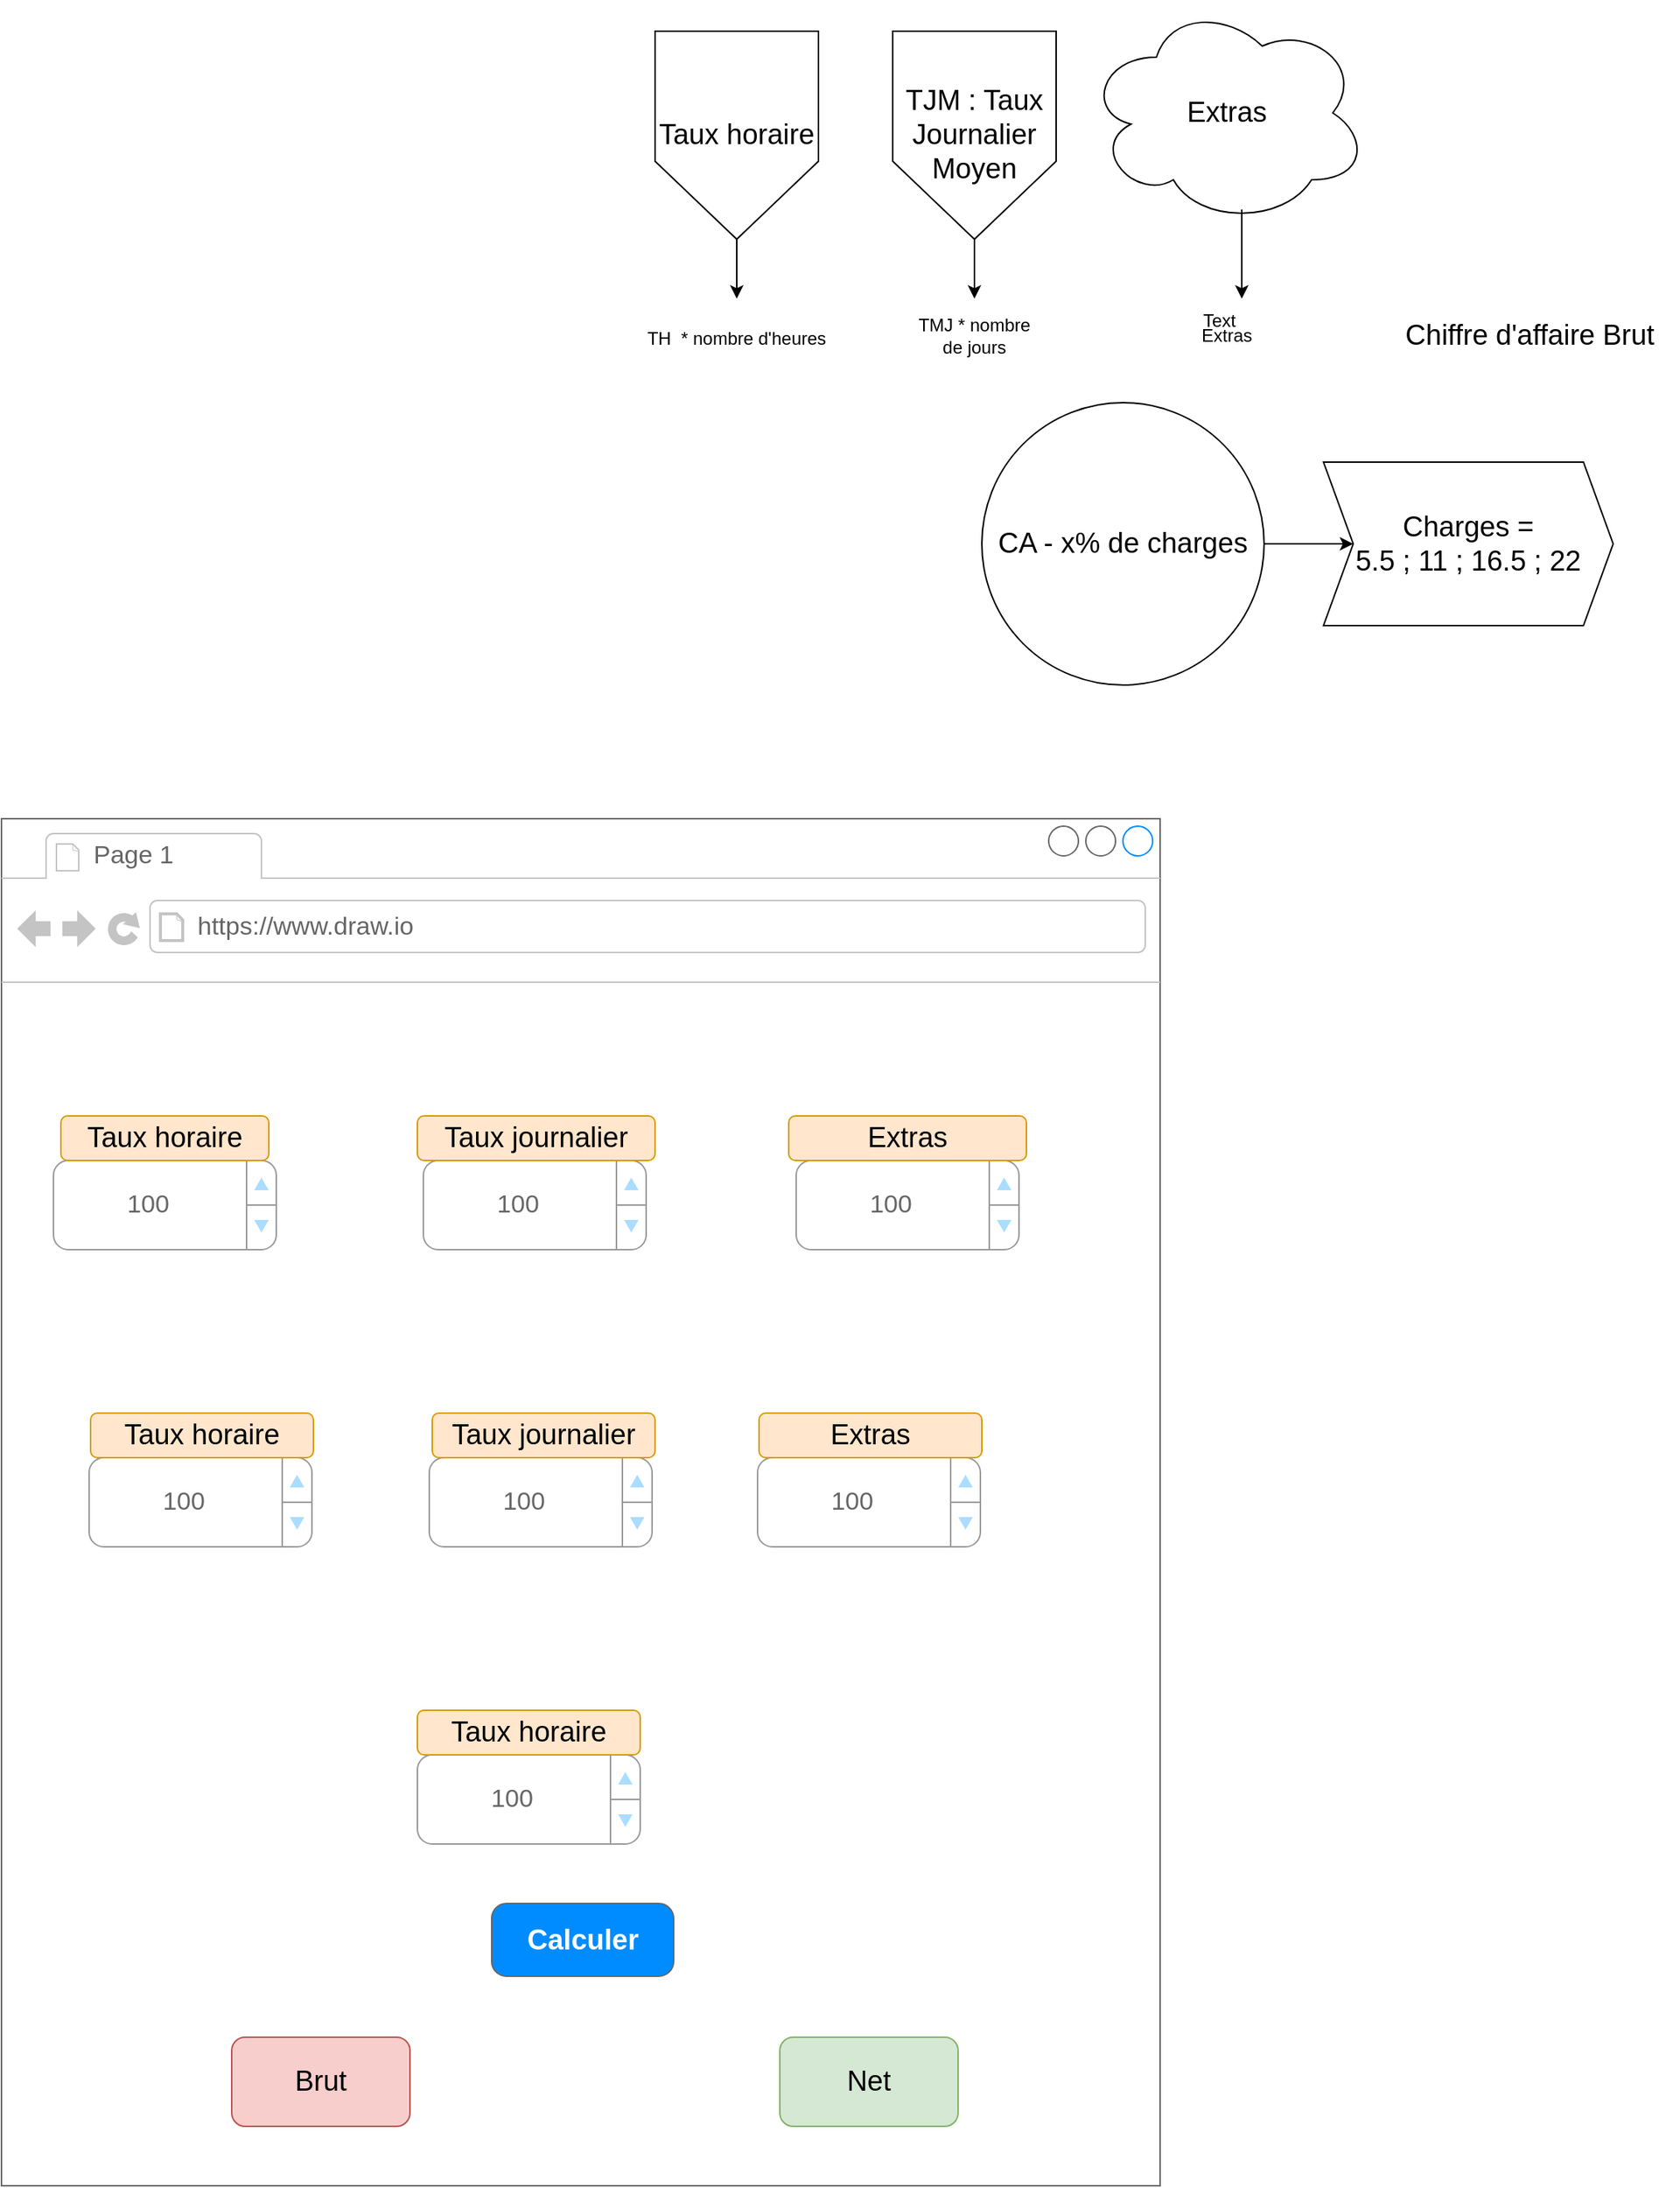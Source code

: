 <mxfile version="20.0.3" type="device"><diagram id="GHDfCqZXKOIC8bTco_nb" name="Page-1"><mxGraphModel dx="1631" dy="422" grid="1" gridSize="10" guides="1" tooltips="1" connect="1" arrows="1" fold="1" page="1" pageScale="1" pageWidth="827" pageHeight="1169" math="0" shadow="0"><root><mxCell id="0"/><mxCell id="1" parent="0"/><mxCell id="wncy-UA-HYD7It_eNpee-3" value="" style="strokeWidth=1;shadow=0;dashed=0;align=center;html=1;shape=mxgraph.mockup.containers.browserWindow;rSize=0;strokeColor=#666666;strokeColor2=#008cff;strokeColor3=#c4c4c4;mainText=,;recursiveResize=0;" vertex="1" parent="1"><mxGeometry x="-430" y="550" width="780" height="920" as="geometry"/></mxCell><mxCell id="wncy-UA-HYD7It_eNpee-4" value="Page 1" style="strokeWidth=1;shadow=0;dashed=0;align=center;html=1;shape=mxgraph.mockup.containers.anchor;fontSize=17;fontColor=#666666;align=left;" vertex="1" parent="wncy-UA-HYD7It_eNpee-3"><mxGeometry x="60" y="12" width="110" height="26" as="geometry"/></mxCell><mxCell id="wncy-UA-HYD7It_eNpee-5" value="https://www.draw.io" style="strokeWidth=1;shadow=0;dashed=0;align=center;html=1;shape=mxgraph.mockup.containers.anchor;rSize=0;fontSize=17;fontColor=#666666;align=left;" vertex="1" parent="wncy-UA-HYD7It_eNpee-3"><mxGeometry x="130" y="60" width="250" height="26" as="geometry"/></mxCell><mxCell id="wncy-UA-HYD7It_eNpee-6" value="&lt;table cellpadding=&quot;0&quot; cellspacing=&quot;0&quot; style=&quot;width:100%;height:100%;&quot;&gt;&lt;tr&gt;&lt;td style=&quot;width:85%&quot;&gt;100&lt;/td&gt;&lt;td style=&quot;width:15%&quot;&gt;&lt;/td&gt;&lt;/tr&gt;&lt;/table&gt;" style="strokeWidth=1;shadow=0;dashed=0;align=center;html=1;shape=mxgraph.mockup.forms.spinner;strokeColor=#999999;spinLayout=right;spinStyle=normal;adjStyle=triangle;fillColor=#aaddff;fontSize=17;fontColor=#666666;mainText=;html=1;overflow=fill;" vertex="1" parent="wncy-UA-HYD7It_eNpee-3"><mxGeometry x="35" y="230" width="150" height="60" as="geometry"/></mxCell><mxCell id="wncy-UA-HYD7It_eNpee-7" value="&lt;font style=&quot;font-size: 19px;&quot;&gt;Taux horaire&lt;/font&gt;" style="text;html=1;strokeColor=#d79b00;fillColor=#ffe6cc;align=center;verticalAlign=middle;whiteSpace=wrap;rounded=1;" vertex="1" parent="wncy-UA-HYD7It_eNpee-3"><mxGeometry x="40" y="200" width="140" height="30" as="geometry"/></mxCell><mxCell id="wncy-UA-HYD7It_eNpee-8" value="" style="shape=image;html=1;verticalAlign=top;verticalLabelPosition=bottom;labelBackgroundColor=#ffffff;imageAspect=0;aspect=fixed;image=https://cdn0.iconfinder.com/data/icons/google-material-design-3-0/48/ic_euro_symbol_48px-128.png" vertex="1" parent="wncy-UA-HYD7It_eNpee-3"><mxGeometry x="185" y="230" width="60" height="60" as="geometry"/></mxCell><mxCell id="wncy-UA-HYD7It_eNpee-40" value="&lt;table cellpadding=&quot;0&quot; cellspacing=&quot;0&quot; style=&quot;width:100%;height:100%;&quot;&gt;&lt;tr&gt;&lt;td style=&quot;width:85%&quot;&gt;100&lt;/td&gt;&lt;td style=&quot;width:15%&quot;&gt;&lt;/td&gt;&lt;/tr&gt;&lt;/table&gt;" style="strokeWidth=1;shadow=0;dashed=0;align=center;html=1;shape=mxgraph.mockup.forms.spinner;strokeColor=#999999;spinLayout=right;spinStyle=normal;adjStyle=triangle;fillColor=#aaddff;fontSize=17;fontColor=#666666;mainText=;html=1;overflow=fill;" vertex="1" parent="wncy-UA-HYD7It_eNpee-3"><mxGeometry x="284" y="230" width="150" height="60" as="geometry"/></mxCell><mxCell id="wncy-UA-HYD7It_eNpee-41" value="&lt;font style=&quot;font-size: 19px;&quot;&gt;Taux journalier&lt;/font&gt;" style="text;html=1;strokeColor=#d79b00;fillColor=#ffe6cc;align=center;verticalAlign=middle;whiteSpace=wrap;rounded=1;" vertex="1" parent="wncy-UA-HYD7It_eNpee-3"><mxGeometry x="280" y="200" width="160" height="30" as="geometry"/></mxCell><mxCell id="wncy-UA-HYD7It_eNpee-42" value="" style="shape=image;html=1;verticalAlign=top;verticalLabelPosition=bottom;labelBackgroundColor=#ffffff;imageAspect=0;aspect=fixed;image=https://cdn0.iconfinder.com/data/icons/google-material-design-3-0/48/ic_euro_symbol_48px-128.png" vertex="1" parent="wncy-UA-HYD7It_eNpee-3"><mxGeometry x="434" y="230" width="60" height="60" as="geometry"/></mxCell><mxCell id="wncy-UA-HYD7It_eNpee-43" value="&lt;table cellpadding=&quot;0&quot; cellspacing=&quot;0&quot; style=&quot;width:100%;height:100%;&quot;&gt;&lt;tr&gt;&lt;td style=&quot;width:85%&quot;&gt;100&lt;/td&gt;&lt;td style=&quot;width:15%&quot;&gt;&lt;/td&gt;&lt;/tr&gt;&lt;/table&gt;" style="strokeWidth=1;shadow=0;dashed=0;align=center;html=1;shape=mxgraph.mockup.forms.spinner;strokeColor=#999999;spinLayout=right;spinStyle=normal;adjStyle=triangle;fillColor=#aaddff;fontSize=17;fontColor=#666666;mainText=;html=1;overflow=fill;" vertex="1" parent="wncy-UA-HYD7It_eNpee-3"><mxGeometry x="535" y="230" width="150" height="60" as="geometry"/></mxCell><mxCell id="wncy-UA-HYD7It_eNpee-44" value="&lt;font style=&quot;font-size: 19px;&quot;&gt;Extras&lt;/font&gt;" style="text;html=1;strokeColor=#d79b00;fillColor=#ffe6cc;align=center;verticalAlign=middle;whiteSpace=wrap;rounded=1;" vertex="1" parent="wncy-UA-HYD7It_eNpee-3"><mxGeometry x="530" y="200" width="160" height="30" as="geometry"/></mxCell><mxCell id="wncy-UA-HYD7It_eNpee-45" value="" style="shape=image;html=1;verticalAlign=top;verticalLabelPosition=bottom;labelBackgroundColor=#ffffff;imageAspect=0;aspect=fixed;image=https://cdn0.iconfinder.com/data/icons/google-material-design-3-0/48/ic_euro_symbol_48px-128.png" vertex="1" parent="wncy-UA-HYD7It_eNpee-3"><mxGeometry x="685" y="230" width="60" height="60" as="geometry"/></mxCell><mxCell id="wncy-UA-HYD7It_eNpee-49" value="&lt;table cellpadding=&quot;0&quot; cellspacing=&quot;0&quot; style=&quot;width:100%;height:100%;&quot;&gt;&lt;tr&gt;&lt;td style=&quot;width:85%&quot;&gt;100&lt;/td&gt;&lt;td style=&quot;width:15%&quot;&gt;&lt;/td&gt;&lt;/tr&gt;&lt;/table&gt;" style="strokeWidth=1;shadow=0;dashed=0;align=center;html=1;shape=mxgraph.mockup.forms.spinner;strokeColor=#999999;spinLayout=right;spinStyle=normal;adjStyle=triangle;fillColor=#aaddff;fontSize=17;fontColor=#666666;mainText=;html=1;overflow=fill;" vertex="1" parent="wncy-UA-HYD7It_eNpee-3"><mxGeometry x="59" y="430" width="150" height="60" as="geometry"/></mxCell><mxCell id="wncy-UA-HYD7It_eNpee-50" value="&lt;font style=&quot;font-size: 19px;&quot;&gt;Taux horaire&lt;/font&gt;" style="text;html=1;strokeColor=#d79b00;fillColor=#ffe6cc;align=center;verticalAlign=middle;whiteSpace=wrap;rounded=1;" vertex="1" parent="wncy-UA-HYD7It_eNpee-3"><mxGeometry x="60" y="400" width="150" height="30" as="geometry"/></mxCell><mxCell id="wncy-UA-HYD7It_eNpee-52" value="&lt;table cellpadding=&quot;0&quot; cellspacing=&quot;0&quot; style=&quot;width:100%;height:100%;&quot;&gt;&lt;tr&gt;&lt;td style=&quot;width:85%&quot;&gt;100&lt;/td&gt;&lt;td style=&quot;width:15%&quot;&gt;&lt;/td&gt;&lt;/tr&gt;&lt;/table&gt;" style="strokeWidth=1;shadow=0;dashed=0;align=center;html=1;shape=mxgraph.mockup.forms.spinner;strokeColor=#999999;spinLayout=right;spinStyle=normal;adjStyle=triangle;fillColor=#aaddff;fontSize=17;fontColor=#666666;mainText=;html=1;overflow=fill;" vertex="1" parent="wncy-UA-HYD7It_eNpee-3"><mxGeometry x="288" y="430" width="150" height="60" as="geometry"/></mxCell><mxCell id="wncy-UA-HYD7It_eNpee-53" value="&lt;font style=&quot;font-size: 19px;&quot;&gt;Taux journalier&lt;/font&gt;" style="text;html=1;strokeColor=#d79b00;fillColor=#ffe6cc;align=center;verticalAlign=middle;whiteSpace=wrap;rounded=1;" vertex="1" parent="wncy-UA-HYD7It_eNpee-3"><mxGeometry x="290" y="400" width="150" height="30" as="geometry"/></mxCell><mxCell id="wncy-UA-HYD7It_eNpee-55" value="&lt;table cellpadding=&quot;0&quot; cellspacing=&quot;0&quot; style=&quot;width:100%;height:100%;&quot;&gt;&lt;tr&gt;&lt;td style=&quot;width:85%&quot;&gt;100&lt;/td&gt;&lt;td style=&quot;width:15%&quot;&gt;&lt;/td&gt;&lt;/tr&gt;&lt;/table&gt;" style="strokeWidth=1;shadow=0;dashed=0;align=center;html=1;shape=mxgraph.mockup.forms.spinner;strokeColor=#999999;spinLayout=right;spinStyle=normal;adjStyle=triangle;fillColor=#aaddff;fontSize=17;fontColor=#666666;mainText=;html=1;overflow=fill;" vertex="1" parent="wncy-UA-HYD7It_eNpee-3"><mxGeometry x="509" y="430" width="150" height="60" as="geometry"/></mxCell><mxCell id="wncy-UA-HYD7It_eNpee-56" value="&lt;font style=&quot;font-size: 19px;&quot;&gt;Extras&lt;/font&gt;" style="text;html=1;strokeColor=#d79b00;fillColor=#ffe6cc;align=center;verticalAlign=middle;whiteSpace=wrap;rounded=1;" vertex="1" parent="wncy-UA-HYD7It_eNpee-3"><mxGeometry x="510" y="400" width="150" height="30" as="geometry"/></mxCell><mxCell id="wncy-UA-HYD7It_eNpee-58" value="&lt;table cellpadding=&quot;0&quot; cellspacing=&quot;0&quot; style=&quot;width:100%;height:100%;&quot;&gt;&lt;tr&gt;&lt;td style=&quot;width:85%&quot;&gt;100&lt;/td&gt;&lt;td style=&quot;width:15%&quot;&gt;&lt;/td&gt;&lt;/tr&gt;&lt;/table&gt;" style="strokeWidth=1;shadow=0;dashed=0;align=center;html=1;shape=mxgraph.mockup.forms.spinner;strokeColor=#999999;spinLayout=right;spinStyle=normal;adjStyle=triangle;fillColor=#aaddff;fontSize=17;fontColor=#666666;mainText=;html=1;overflow=fill;" vertex="1" parent="wncy-UA-HYD7It_eNpee-3"><mxGeometry x="280" y="630" width="150" height="60" as="geometry"/></mxCell><mxCell id="wncy-UA-HYD7It_eNpee-59" value="&lt;font style=&quot;font-size: 19px;&quot;&gt;Taux horaire&lt;/font&gt;" style="text;html=1;strokeColor=#d79b00;fillColor=#ffe6cc;align=center;verticalAlign=middle;whiteSpace=wrap;rounded=1;" vertex="1" parent="wncy-UA-HYD7It_eNpee-3"><mxGeometry x="280" y="600" width="150" height="30" as="geometry"/></mxCell><mxCell id="wncy-UA-HYD7It_eNpee-60" value="" style="shape=image;html=1;verticalAlign=top;verticalLabelPosition=bottom;labelBackgroundColor=#ffffff;imageAspect=0;aspect=fixed;image=https://cdn0.iconfinder.com/data/icons/google-material-design-3-0/48/ic_euro_symbol_48px-128.png" vertex="1" parent="wncy-UA-HYD7It_eNpee-3"><mxGeometry x="430" y="630" width="60" height="60" as="geometry"/></mxCell><mxCell id="wncy-UA-HYD7It_eNpee-73" value="&lt;font style=&quot;font-size: 19px;&quot;&gt;Calculer&lt;/font&gt;" style="strokeWidth=1;shadow=0;dashed=0;align=center;html=1;shape=mxgraph.mockup.buttons.button;strokeColor=#666666;fontColor=#ffffff;mainText=;buttonStyle=round;fontSize=17;fontStyle=1;fillColor=#008cff;whiteSpace=wrap;" vertex="1" parent="wncy-UA-HYD7It_eNpee-3"><mxGeometry x="330" y="730" width="122.5" height="49" as="geometry"/></mxCell><mxCell id="wncy-UA-HYD7It_eNpee-74" value="Brut" style="rounded=1;whiteSpace=wrap;html=1;fontSize=19;fillColor=#f8cecc;strokeColor=#b85450;" vertex="1" parent="wncy-UA-HYD7It_eNpee-3"><mxGeometry x="155" y="820" width="120" height="60" as="geometry"/></mxCell><mxCell id="wncy-UA-HYD7It_eNpee-75" value="Net" style="rounded=1;whiteSpace=wrap;html=1;fontSize=19;fillColor=#d5e8d4;strokeColor=#82b366;" vertex="1" parent="wncy-UA-HYD7It_eNpee-3"><mxGeometry x="524" y="820" width="120" height="60" as="geometry"/></mxCell><mxCell id="wncy-UA-HYD7It_eNpee-9" value="&lt;font style=&quot;font-size: 19px; line-height: 1.2;&quot;&gt;Taux horaire&lt;/font&gt;" style="shape=offPageConnector;whiteSpace=wrap;html=1;" vertex="1" parent="1"><mxGeometry x="10" y="20" width="110" height="140" as="geometry"/></mxCell><mxCell id="wncy-UA-HYD7It_eNpee-10" value="&lt;font style=&quot;font-size: 19px;&quot;&gt;TJM : Taux Journalier Moyen&lt;/font&gt;" style="shape=offPageConnector;whiteSpace=wrap;html=1;" vertex="1" parent="1"><mxGeometry x="170" y="20" width="110" height="140" as="geometry"/></mxCell><mxCell id="wncy-UA-HYD7It_eNpee-12" value="&lt;font style=&quot;font-size: 19px;&quot;&gt;Extras&lt;/font&gt;" style="ellipse;shape=cloud;whiteSpace=wrap;html=1;" vertex="1" parent="1"><mxGeometry x="300" width="190" height="150" as="geometry"/></mxCell><mxCell id="wncy-UA-HYD7It_eNpee-15" value="" style="endArrow=classic;html=1;rounded=0;fontSize=19;exitX=0.5;exitY=1;exitDx=0;exitDy=0;" edge="1" parent="1" source="wncy-UA-HYD7It_eNpee-9"><mxGeometry width="50" height="50" relative="1" as="geometry"><mxPoint x="60" y="170" as="sourcePoint"/><mxPoint x="65" y="200" as="targetPoint"/></mxGeometry></mxCell><mxCell id="wncy-UA-HYD7It_eNpee-16" value="" style="endArrow=classic;html=1;rounded=0;fontSize=19;exitX=0.5;exitY=1;exitDx=0;exitDy=0;" edge="1" parent="1" source="wncy-UA-HYD7It_eNpee-10"><mxGeometry width="50" height="50" relative="1" as="geometry"><mxPoint x="70" y="180" as="sourcePoint"/><mxPoint x="225" y="200" as="targetPoint"/></mxGeometry></mxCell><mxCell id="wncy-UA-HYD7It_eNpee-17" value="" style="endArrow=classic;html=1;rounded=0;fontSize=19;" edge="1" parent="1"><mxGeometry width="50" height="50" relative="1" as="geometry"><mxPoint x="405" y="140" as="sourcePoint"/><mxPoint x="405" y="200" as="targetPoint"/></mxGeometry></mxCell><mxCell id="wncy-UA-HYD7It_eNpee-18" value="&lt;font style=&quot;font-size: 12px;&quot;&gt;TH&amp;nbsp; * nombre d'heures&lt;/font&gt;" style="text;html=1;strokeColor=none;fillColor=none;align=center;verticalAlign=middle;whiteSpace=wrap;rounded=0;fontSize=19;" vertex="1" parent="1"><mxGeometry y="210" width="130" height="30" as="geometry"/></mxCell><mxCell id="wncy-UA-HYD7It_eNpee-19" value="TMJ * nombre de jours" style="text;html=1;strokeColor=none;fillColor=none;align=center;verticalAlign=middle;whiteSpace=wrap;rounded=0;fontSize=12;" vertex="1" parent="1"><mxGeometry x="180" y="210" width="90" height="30" as="geometry"/></mxCell><mxCell id="wncy-UA-HYD7It_eNpee-20" value="Extras" style="text;html=1;strokeColor=none;fillColor=none;align=center;verticalAlign=middle;whiteSpace=wrap;rounded=0;fontSize=12;" vertex="1" parent="1"><mxGeometry x="365" y="210" width="60" height="30" as="geometry"/></mxCell><mxCell id="wncy-UA-HYD7It_eNpee-24" value="" style="shape=image;html=1;verticalAlign=top;verticalLabelPosition=bottom;labelBackgroundColor=#ffffff;imageAspect=0;aspect=fixed;image=https://cdn4.iconfinder.com/data/icons/ionicons/512/icon-plus-128.png;fontSize=12;" vertex="1" parent="1"><mxGeometry x="141" y="210" width="29" height="29" as="geometry"/></mxCell><mxCell id="wncy-UA-HYD7It_eNpee-25" value="" style="shape=image;html=1;verticalAlign=top;verticalLabelPosition=bottom;labelBackgroundColor=#ffffff;imageAspect=0;aspect=fixed;image=https://cdn4.iconfinder.com/data/icons/ionicons/512/icon-plus-128.png;fontSize=12;" vertex="1" parent="1"><mxGeometry x="310" y="210" width="29" height="29" as="geometry"/></mxCell><mxCell id="wncy-UA-HYD7It_eNpee-26" value="" style="shape=image;html=1;verticalAlign=top;verticalLabelPosition=bottom;labelBackgroundColor=#ffffff;imageAspect=0;aspect=fixed;image=https://cdn2.iconfinder.com/data/icons/css-vol-2/24/math-equal-128.png;fontSize=12;" vertex="1" parent="1"><mxGeometry x="450" y="200" width="49" height="49" as="geometry"/></mxCell><mxCell id="wncy-UA-HYD7It_eNpee-27" value="Text" style="text;html=1;strokeColor=none;fillColor=none;align=center;verticalAlign=middle;whiteSpace=wrap;rounded=0;fontSize=12;" vertex="1" parent="1"><mxGeometry x="360" y="200" width="60" height="30" as="geometry"/></mxCell><mxCell id="wncy-UA-HYD7It_eNpee-28" value="&lt;font style=&quot;font-size: 19px;&quot;&gt;Chiffre d'affaire Brut&lt;/font&gt;" style="text;html=1;strokeColor=none;fillColor=none;align=center;verticalAlign=middle;whiteSpace=wrap;rounded=0;fontSize=12;" vertex="1" parent="1"><mxGeometry x="499" y="210" width="200" height="30" as="geometry"/></mxCell><mxCell id="wncy-UA-HYD7It_eNpee-33" value="" style="edgeStyle=orthogonalEdgeStyle;rounded=0;orthogonalLoop=1;jettySize=auto;html=1;fontSize=19;" edge="1" parent="1" source="wncy-UA-HYD7It_eNpee-31" target="wncy-UA-HYD7It_eNpee-32"><mxGeometry relative="1" as="geometry"/></mxCell><mxCell id="wncy-UA-HYD7It_eNpee-31" value="CA - x% de charges" style="ellipse;whiteSpace=wrap;html=1;aspect=fixed;fontSize=19;" vertex="1" parent="1"><mxGeometry x="230" y="270" width="190" height="190" as="geometry"/></mxCell><mxCell id="wncy-UA-HYD7It_eNpee-32" value="&lt;font style=&quot;font-size: 19px;&quot;&gt;Charges = &lt;br&gt;5.5 ; 11 ; 16.5 ; 22&lt;/font&gt;" style="shape=step;perimeter=stepPerimeter;whiteSpace=wrap;html=1;fixedSize=1;fontSize=19;" vertex="1" parent="1"><mxGeometry x="460" y="310" width="195" height="110" as="geometry"/></mxCell></root></mxGraphModel></diagram></mxfile>